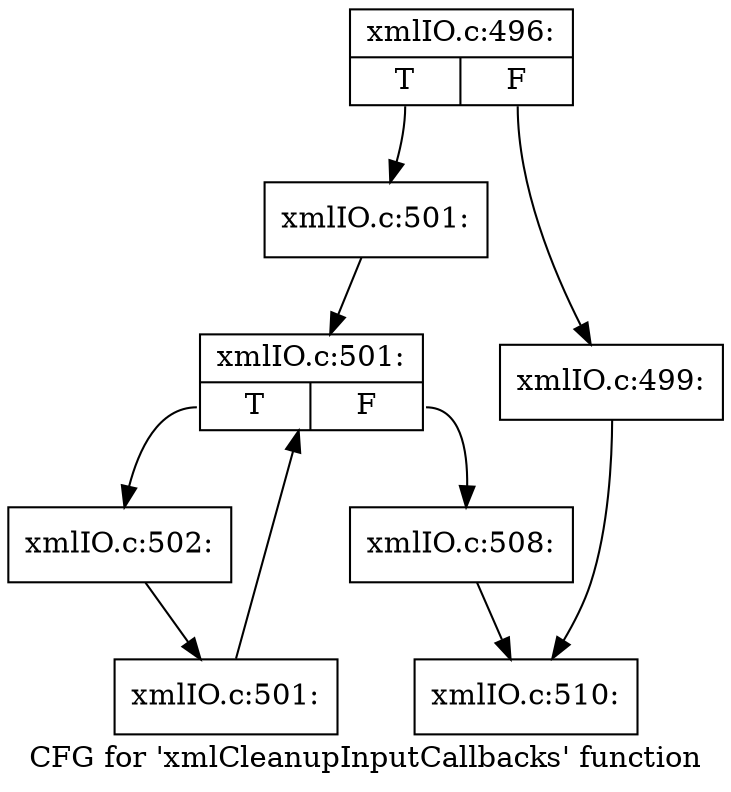 digraph "CFG for 'xmlCleanupInputCallbacks' function" {
	label="CFG for 'xmlCleanupInputCallbacks' function";

	Node0x55ed346c64d0 [shape=record,label="{xmlIO.c:496:|{<s0>T|<s1>F}}"];
	Node0x55ed346c64d0:s0 -> Node0x55ed346c76d0;
	Node0x55ed346c64d0:s1 -> Node0x55ed346c7680;
	Node0x55ed346c7680 [shape=record,label="{xmlIO.c:499:}"];
	Node0x55ed346c7680 -> Node0x55ed346c6ea0;
	Node0x55ed346c76d0 [shape=record,label="{xmlIO.c:501:}"];
	Node0x55ed346c76d0 -> Node0x55ed346c7810;
	Node0x55ed346c7810 [shape=record,label="{xmlIO.c:501:|{<s0>T|<s1>F}}"];
	Node0x55ed346c7810:s0 -> Node0x55ed3468d800;
	Node0x55ed346c7810:s1 -> Node0x55ed346c7a90;
	Node0x55ed3468d800 [shape=record,label="{xmlIO.c:502:}"];
	Node0x55ed3468d800 -> Node0x55ed346c6170;
	Node0x55ed346c6170 [shape=record,label="{xmlIO.c:501:}"];
	Node0x55ed346c6170 -> Node0x55ed346c7810;
	Node0x55ed346c7a90 [shape=record,label="{xmlIO.c:508:}"];
	Node0x55ed346c7a90 -> Node0x55ed346c6ea0;
	Node0x55ed346c6ea0 [shape=record,label="{xmlIO.c:510:}"];
}
